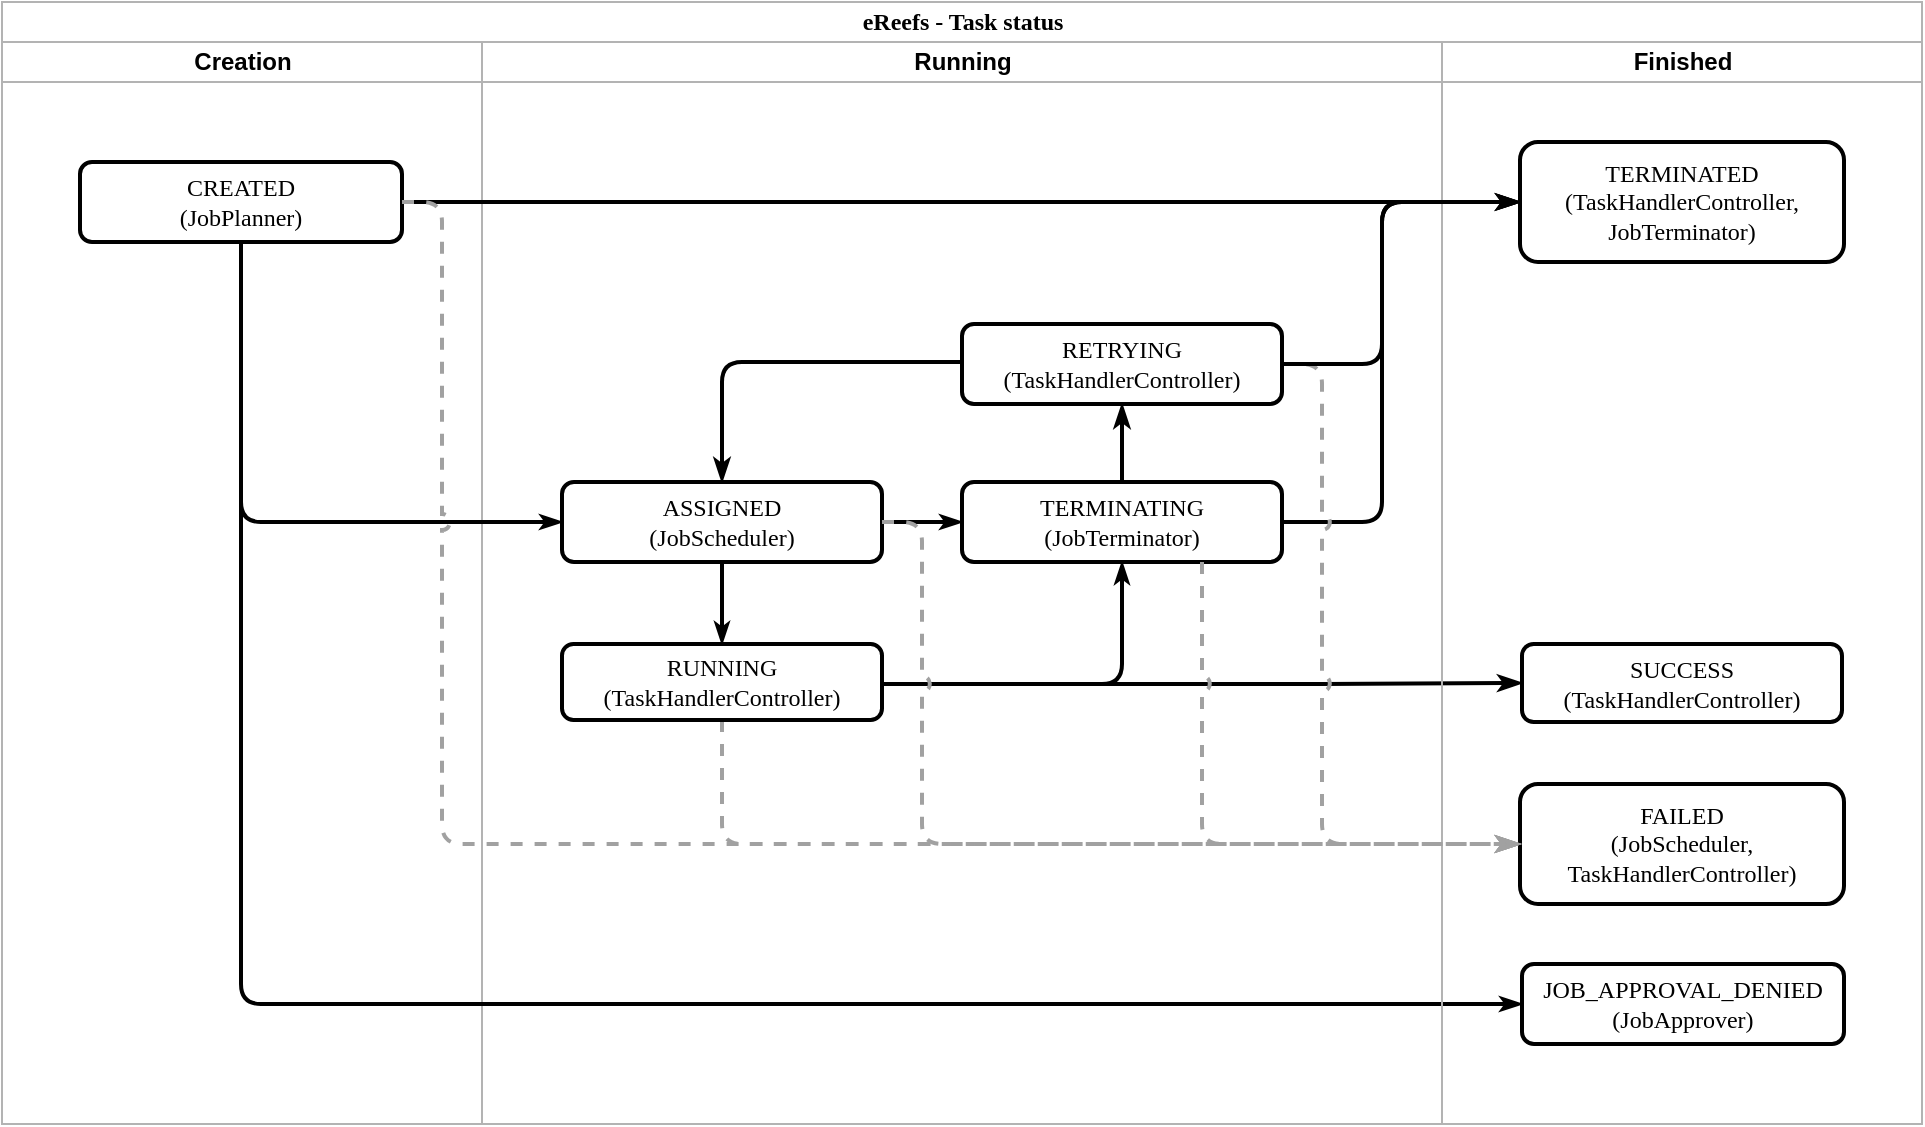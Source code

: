<mxfile pages="1" version="11.2.5" type="device"><diagram name="Page-1" id="74e2e168-ea6b-b213-b513-2b3c1d86103e"><mxGraphModel dx="1541" dy="1056" grid="1" gridSize="10" guides="1" tooltips="1" connect="1" arrows="1" fold="1" page="1" pageScale="1" pageWidth="1100" pageHeight="850" background="#ffffff" math="0" shadow="0"><root><mxCell id="0"/><mxCell id="1" parent="0"/><mxCell id="77e6c97f196da883-1" value="eReefs - Task status" style="swimlane;html=1;childLayout=stackLayout;startSize=20;rounded=0;shadow=0;labelBackgroundColor=none;strokeColor=#B3B3B3;strokeWidth=1;fillColor=#ffffff;fontFamily=Verdana;fontSize=12;fontColor=#000000;align=center;" parent="1" vertex="1"><mxGeometry x="40" y="39" width="960" height="561" as="geometry"/></mxCell><mxCell id="8aCz48Hem7LdCuKCrwTs-20" value="" style="edgeStyle=orthogonalEdgeStyle;rounded=1;orthogonalLoop=1;jettySize=auto;html=1;fontSize=12;entryX=0;entryY=0.5;entryDx=0;entryDy=0;strokeWidth=2;endArrow=classicThin;endFill=1;" parent="77e6c97f196da883-1" target="8aCz48Hem7LdCuKCrwTs-19" edge="1"><mxGeometry relative="1" as="geometry"><mxPoint x="550" y="341" as="sourcePoint"/><mxPoint x="620" y="345" as="targetPoint"/><Array as="points"><mxPoint x="650" y="341"/><mxPoint x="650" y="341"/></Array></mxGeometry></mxCell><mxCell id="9rrGnNiMVKGhS9fOznVW-1" value="Creation" style="swimlane;html=1;startSize=20;fontSize=12;strokeColor=#B3B3B3;" parent="77e6c97f196da883-1" vertex="1"><mxGeometry y="20" width="240" height="541" as="geometry"/></mxCell><mxCell id="77e6c97f196da883-8" value="CREATED&lt;br&gt;(JobPlanner)" style="rounded=1;whiteSpace=wrap;html=1;shadow=0;labelBackgroundColor=none;strokeColor=#000000;strokeWidth=2;fillColor=#ffffff;fontFamily=Verdana;fontSize=12;fontColor=#000000;align=center;fontStyle=0" parent="9rrGnNiMVKGhS9fOznVW-1" vertex="1"><mxGeometry x="39" y="60" width="161" height="40" as="geometry"/></mxCell><mxCell id="77e6c97f196da883-28" style="edgeStyle=orthogonalEdgeStyle;rounded=1;html=1;labelBackgroundColor=none;startArrow=none;startFill=0;startSize=5;endArrow=classicThin;endFill=1;endSize=5;jettySize=auto;orthogonalLoop=1;strokeColor=#000000;strokeWidth=1;fontFamily=Verdana;fontSize=8;fontColor=#000000;" parent="77e6c97f196da883-1" edge="1"><mxGeometry relative="1" as="geometry"><mxPoint x="120" y="205" as="sourcePoint"/></mxGeometry></mxCell><mxCell id="77e6c97f196da883-31" style="edgeStyle=orthogonalEdgeStyle;rounded=1;html=1;labelBackgroundColor=none;startArrow=none;startFill=0;startSize=5;endArrow=classicThin;endFill=1;endSize=5;jettySize=auto;orthogonalLoop=1;strokeColor=#000000;strokeWidth=1;fontFamily=Verdana;fontSize=8;fontColor=#000000;" parent="77e6c97f196da883-1" edge="1"><mxGeometry relative="1" as="geometry"><mxPoint x="70" y="235" as="targetPoint"/></mxGeometry></mxCell><mxCell id="77e6c97f196da883-32" style="edgeStyle=orthogonalEdgeStyle;rounded=1;html=1;labelBackgroundColor=none;startArrow=none;startFill=0;startSize=5;endArrow=classicThin;endFill=1;endSize=5;jettySize=auto;orthogonalLoop=1;strokeColor=#000000;strokeWidth=1;fontFamily=Verdana;fontSize=8;fontColor=#000000;" parent="77e6c97f196da883-1" edge="1"><mxGeometry relative="1" as="geometry"><Array as="points"><mxPoint x="20" y="690"/><mxPoint x="20" y="370"/><mxPoint x="70" y="370"/></Array><mxPoint x="70" y="235" as="targetPoint"/></mxGeometry></mxCell><mxCell id="107ba76e4e335f99-5" style="edgeStyle=orthogonalEdgeStyle;rounded=1;html=1;labelBackgroundColor=none;startArrow=none;startFill=0;startSize=5;endArrow=classicThin;endFill=1;endSize=5;jettySize=auto;orthogonalLoop=1;strokeColor=#000000;strokeWidth=1;fontFamily=Verdana;fontSize=8;fontColor=#000000;" parent="77e6c97f196da883-1" edge="1"><mxGeometry relative="1" as="geometry"><Array as="points"><mxPoint x="80" y="650"/><mxPoint x="490" y="650"/><mxPoint x="490" y="610"/></Array><mxPoint x="80" y="640" as="sourcePoint"/></mxGeometry></mxCell><mxCell id="107ba76e4e335f99-6" style="edgeStyle=orthogonalEdgeStyle;rounded=1;html=1;labelBackgroundColor=none;startArrow=none;startFill=0;startSize=5;endArrow=classicThin;endFill=1;endSize=5;jettySize=auto;orthogonalLoop=1;strokeColor=#000000;strokeWidth=1;fontFamily=Verdana;fontSize=8;fontColor=#000000;" parent="77e6c97f196da883-1" edge="1"><mxGeometry relative="1" as="geometry"><mxPoint x="600" y="610" as="sourcePoint"/></mxGeometry></mxCell><mxCell id="8aCz48Hem7LdCuKCrwTs-17" value="" style="edgeStyle=orthogonalEdgeStyle;rounded=1;orthogonalLoop=1;jettySize=auto;html=1;fontSize=12;strokeWidth=2;endArrow=classicThin;endFill=1;entryX=0;entryY=0.5;entryDx=0;entryDy=0;jumpStyle=arc;strokeColor=#A1A1A1;dashed=1;" parent="77e6c97f196da883-1" source="8aCz48Hem7LdCuKCrwTs-14" target="8aCz48Hem7LdCuKCrwTs-16" edge="1"><mxGeometry relative="1" as="geometry"><mxPoint x="610" y="420" as="sourcePoint"/><mxPoint x="650" y="401" as="targetPoint"/><Array as="points"><mxPoint x="360" y="421"/></Array></mxGeometry></mxCell><mxCell id="77e6c97f196da883-3" value="Running" style="swimlane;html=1;startSize=20;strokeColor=#B3B3B3;" parent="77e6c97f196da883-1" vertex="1"><mxGeometry x="240" y="20" width="480" height="541" as="geometry"/></mxCell><mxCell id="8aCz48Hem7LdCuKCrwTs-18" style="edgeStyle=orthogonalEdgeStyle;rounded=1;html=1;labelBackgroundColor=none;startArrow=none;startFill=0;startSize=5;endArrow=classicThin;endFill=1;endSize=5;jettySize=auto;orthogonalLoop=1;strokeColor=#000000;strokeWidth=2;fontFamily=Verdana;fontSize=8;fontColor=#000000;jumpSize=14;" parent="77e6c97f196da883-3" source="8aCz48Hem7LdCuKCrwTs-14" target="8aCz48Hem7LdCuKCrwTs-5" edge="1"><mxGeometry relative="1" as="geometry"><mxPoint x="206" y="358" as="sourcePoint"/><mxPoint x="451" y="158" as="targetPoint"/><Array as="points"><mxPoint x="320" y="321"/></Array></mxGeometry></mxCell><mxCell id="8aCz48Hem7LdCuKCrwTs-1" value="ASSIGNED&lt;br&gt;(JobScheduler)" style="rounded=1;whiteSpace=wrap;html=1;shadow=0;labelBackgroundColor=none;strokeColor=#000000;strokeWidth=2;fillColor=#ffffff;fontFamily=Verdana;fontSize=12;fontColor=#000000;align=center;fontStyle=0" parent="77e6c97f196da883-3" vertex="1"><mxGeometry x="40" y="220" width="160" height="40" as="geometry"/></mxCell><mxCell id="8aCz48Hem7LdCuKCrwTs-14" value="RUNNING&lt;br&gt;(TaskHandlerController)" style="rounded=1;whiteSpace=wrap;html=1;shadow=0;labelBackgroundColor=none;strokeColor=#000000;strokeWidth=2;fillColor=#ffffff;fontFamily=Verdana;fontSize=12;fontColor=#000000;align=center;fontStyle=0" parent="77e6c97f196da883-3" vertex="1"><mxGeometry x="40" y="301" width="160" height="38" as="geometry"/></mxCell><mxCell id="8aCz48Hem7LdCuKCrwTs-21" style="edgeStyle=orthogonalEdgeStyle;rounded=1;html=1;labelBackgroundColor=none;startArrow=none;startFill=0;startSize=5;endArrow=classicThin;endFill=1;endSize=5;jettySize=auto;orthogonalLoop=1;strokeColor=#000000;strokeWidth=2;fontFamily=Verdana;fontSize=8;fontColor=#000000;exitX=0.5;exitY=1;exitDx=0;exitDy=0;" parent="77e6c97f196da883-3" source="8aCz48Hem7LdCuKCrwTs-1" target="8aCz48Hem7LdCuKCrwTs-14" edge="1"><mxGeometry relative="1" as="geometry"><mxPoint x="221" y="568" as="sourcePoint"/><mxPoint x="310" y="255" as="targetPoint"/><Array as="points"><mxPoint x="120" y="291"/><mxPoint x="120" y="291"/></Array></mxGeometry></mxCell><mxCell id="8aCz48Hem7LdCuKCrwTs-5" value="TERMINATING&lt;br&gt;(JobTerminator)" style="rounded=1;whiteSpace=wrap;html=1;shadow=0;labelBackgroundColor=none;strokeColor=#000000;strokeWidth=2;fillColor=#ffffff;fontFamily=Verdana;fontSize=12;fontColor=#000000;align=center;fontStyle=0" parent="77e6c97f196da883-3" vertex="1"><mxGeometry x="240" y="220" width="160" height="40" as="geometry"/></mxCell><mxCell id="8aCz48Hem7LdCuKCrwTs-9" style="edgeStyle=orthogonalEdgeStyle;rounded=1;html=1;labelBackgroundColor=none;startArrow=none;startFill=0;startSize=5;endArrow=classicThin;endFill=1;endSize=5;jettySize=auto;orthogonalLoop=1;strokeColor=#000000;strokeWidth=2;fontFamily=Verdana;fontSize=8;fontColor=#000000;" parent="77e6c97f196da883-3" source="8aCz48Hem7LdCuKCrwTs-1" target="8aCz48Hem7LdCuKCrwTs-5" edge="1"><mxGeometry relative="1" as="geometry"><mxPoint x="-29" y="0.5" as="sourcePoint"/><mxPoint x="370" y="150" as="targetPoint"/><Array as="points"><mxPoint x="190" y="241"/><mxPoint x="190" y="241"/></Array></mxGeometry></mxCell><mxCell id="M7hGWuqCgZcWuEHycpd4-1" value="RETRYING&lt;br&gt;(TaskHandlerController)" style="rounded=1;whiteSpace=wrap;html=1;shadow=0;labelBackgroundColor=none;strokeColor=#000000;strokeWidth=2;fillColor=#ffffff;fontFamily=Verdana;fontSize=12;fontColor=#000000;align=center;fontStyle=0" parent="77e6c97f196da883-3" vertex="1"><mxGeometry x="240" y="141" width="160" height="40" as="geometry"/></mxCell><mxCell id="M7hGWuqCgZcWuEHycpd4-4" value="" style="edgeStyle=orthogonalEdgeStyle;rounded=1;orthogonalLoop=1;jettySize=auto;html=1;fontSize=12;strokeWidth=2;endArrow=classicThin;endFill=1;" parent="77e6c97f196da883-3" source="M7hGWuqCgZcWuEHycpd4-1" target="8aCz48Hem7LdCuKCrwTs-1" edge="1"><mxGeometry relative="1" as="geometry"><mxPoint x="711" y="338" as="sourcePoint"/><mxPoint x="789" y="338" as="targetPoint"/><Array as="points"><mxPoint x="120" y="160"/></Array></mxGeometry></mxCell><mxCell id="M7hGWuqCgZcWuEHycpd4-3" value="" style="edgeStyle=orthogonalEdgeStyle;rounded=1;orthogonalLoop=1;jettySize=auto;html=1;fontSize=12;strokeWidth=2;endArrow=classicThin;endFill=1;" parent="77e6c97f196da883-3" source="8aCz48Hem7LdCuKCrwTs-5" target="M7hGWuqCgZcWuEHycpd4-1" edge="1"><mxGeometry relative="1" as="geometry"><mxPoint x="211" y="328" as="sourcePoint"/><mxPoint x="289" y="328" as="targetPoint"/><Array as="points"><mxPoint x="320" y="211"/><mxPoint x="320" y="211"/></Array></mxGeometry></mxCell><mxCell id="77e6c97f196da883-26" style="edgeStyle=orthogonalEdgeStyle;rounded=1;html=1;labelBackgroundColor=none;startArrow=none;startFill=0;startSize=5;endArrow=classicThin;endFill=1;endSize=5;jettySize=auto;orthogonalLoop=1;strokeColor=#000000;strokeWidth=2;fontFamily=Verdana;fontSize=8;fontColor=#000000;" parent="77e6c97f196da883-1" source="77e6c97f196da883-8" target="8aCz48Hem7LdCuKCrwTs-1" edge="1"><mxGeometry relative="1" as="geometry"><mxPoint x="190" y="170" as="targetPoint"/><Array as="points"><mxPoint x="120" y="260"/></Array></mxGeometry></mxCell><mxCell id="8aCz48Hem7LdCuKCrwTs-10" style="edgeStyle=orthogonalEdgeStyle;rounded=1;html=1;labelBackgroundColor=none;startArrow=none;startFill=0;startSize=5;endArrow=classicThin;endFill=1;endSize=5;jettySize=auto;orthogonalLoop=1;strokeColor=#000000;strokeWidth=2;fontFamily=Verdana;fontSize=8;fontColor=#000000;exitX=1;exitY=0.5;exitDx=0;exitDy=0;" parent="77e6c97f196da883-1" source="77e6c97f196da883-8" target="8aCz48Hem7LdCuKCrwTs-7" edge="1"><mxGeometry relative="1" as="geometry"><mxPoint x="446" y="208" as="sourcePoint"/><mxPoint x="779" y="105" as="targetPoint"/><Array as="points"><mxPoint x="650" y="100"/><mxPoint x="650" y="100"/></Array></mxGeometry></mxCell><mxCell id="9rrGnNiMVKGhS9fOznVW-3" style="edgeStyle=orthogonalEdgeStyle;rounded=1;html=1;labelBackgroundColor=none;startArrow=none;startFill=0;startSize=5;endArrow=classicThin;endFill=1;endSize=5;jettySize=auto;orthogonalLoop=1;strokeColor=#000000;strokeWidth=2;fontFamily=Verdana;fontSize=8;fontColor=#000000;entryX=0;entryY=0.5;entryDx=0;entryDy=0;" parent="77e6c97f196da883-1" source="77e6c97f196da883-8" target="9rrGnNiMVKGhS9fOznVW-2" edge="1"><mxGeometry relative="1" as="geometry"><mxPoint x="534" y="188" as="targetPoint"/><Array as="points"><mxPoint x="120" y="501"/></Array><mxPoint x="211" y="108" as="sourcePoint"/></mxGeometry></mxCell><mxCell id="8aCz48Hem7LdCuKCrwTs-8" value="" style="edgeStyle=orthogonalEdgeStyle;rounded=1;orthogonalLoop=1;jettySize=auto;html=1;fontSize=12;strokeWidth=2;endArrow=classicThin;endFill=1;" parent="77e6c97f196da883-1" source="8aCz48Hem7LdCuKCrwTs-5" target="8aCz48Hem7LdCuKCrwTs-7" edge="1"><mxGeometry relative="1" as="geometry"><Array as="points"><mxPoint x="690" y="260"/><mxPoint x="690" y="100"/></Array><mxPoint x="432" y="144" as="sourcePoint"/></mxGeometry></mxCell><mxCell id="77e6c97f196da883-5" value="Finished" style="swimlane;html=1;startSize=20;strokeColor=#B3B3B3;" parent="77e6c97f196da883-1" vertex="1"><mxGeometry x="720" y="20" width="240" height="541" as="geometry"/></mxCell><mxCell id="77e6c97f196da883-34" style="edgeStyle=orthogonalEdgeStyle;rounded=1;html=1;labelBackgroundColor=none;startArrow=none;startFill=0;startSize=5;endArrow=classicThin;endFill=1;endSize=5;jettySize=auto;orthogonalLoop=1;strokeColor=#000000;strokeWidth=1;fontFamily=Verdana;fontSize=8;fontColor=#000000;" parent="77e6c97f196da883-5" edge="1"><mxGeometry relative="1" as="geometry"><mxPoint x="80" y="320" as="targetPoint"/></mxGeometry></mxCell><mxCell id="77e6c97f196da883-35" style="edgeStyle=orthogonalEdgeStyle;rounded=1;html=1;labelBackgroundColor=none;startArrow=none;startFill=0;startSize=5;endArrow=classicThin;endFill=1;endSize=5;jettySize=auto;orthogonalLoop=1;strokeColor=#000000;strokeWidth=1;fontFamily=Verdana;fontSize=8;fontColor=#000000;" parent="77e6c97f196da883-5" edge="1"><mxGeometry relative="1" as="geometry"><mxPoint x="80" y="400" as="targetPoint"/></mxGeometry></mxCell><mxCell id="77e6c97f196da883-36" style="edgeStyle=orthogonalEdgeStyle;rounded=1;html=1;labelBackgroundColor=none;startArrow=none;startFill=0;startSize=5;endArrow=classicThin;endFill=1;endSize=5;jettySize=auto;orthogonalLoop=1;strokeColor=#000000;strokeWidth=1;fontFamily=Verdana;fontSize=8;fontColor=#000000;" parent="77e6c97f196da883-5" edge="1"><mxGeometry relative="1" as="geometry"><mxPoint x="80" y="620" as="sourcePoint"/></mxGeometry></mxCell><mxCell id="8aCz48Hem7LdCuKCrwTs-7" value="TERMINATED&lt;br&gt;(TaskHandlerController, JobTerminator)" style="rounded=1;whiteSpace=wrap;html=1;shadow=0;labelBackgroundColor=none;strokeColor=#000000;strokeWidth=2;fillColor=#ffffff;fontFamily=Verdana;fontSize=12;fontColor=#000000;align=center;fontStyle=0" parent="77e6c97f196da883-5" vertex="1"><mxGeometry x="39" y="50" width="162" height="60" as="geometry"/></mxCell><mxCell id="8aCz48Hem7LdCuKCrwTs-19" value="SUCCESS&lt;br&gt;(TaskHandlerController)" style="rounded=1;whiteSpace=wrap;html=1;shadow=0;labelBackgroundColor=none;strokeColor=#000000;strokeWidth=2;fillColor=#ffffff;fontFamily=Verdana;fontSize=12;fontColor=#000000;align=center;fontStyle=0" parent="77e6c97f196da883-5" vertex="1"><mxGeometry x="40" y="301" width="160" height="39" as="geometry"/></mxCell><mxCell id="8aCz48Hem7LdCuKCrwTs-16" value="FAILED&lt;br&gt;(JobScheduler, TaskHandlerController)" style="rounded=1;whiteSpace=wrap;html=1;shadow=0;labelBackgroundColor=none;strokeColor=#000000;strokeWidth=2;fillColor=#ffffff;fontFamily=Verdana;fontSize=12;fontColor=#000000;align=center;fontStyle=0" parent="77e6c97f196da883-5" vertex="1"><mxGeometry x="39" y="371" width="162" height="60" as="geometry"/></mxCell><mxCell id="9rrGnNiMVKGhS9fOznVW-2" value="&lt;div&gt;JOB_APPROVAL_DENIED&lt;br&gt;(JobApprover)&lt;/div&gt;" style="rounded=1;whiteSpace=wrap;html=1;shadow=0;labelBackgroundColor=none;strokeColor=#000000;strokeWidth=2;fillColor=#ffffff;fontFamily=Verdana;fontSize=12;fontColor=#000000;align=center;fontStyle=0" parent="77e6c97f196da883-5" vertex="1"><mxGeometry x="40" y="461" width="161" height="40" as="geometry"/></mxCell><mxCell id="p-Abix6OyCd9-s5d5WZc-2" value="" style="edgeStyle=orthogonalEdgeStyle;rounded=1;orthogonalLoop=1;jettySize=auto;html=1;fontSize=12;strokeWidth=2;endArrow=classicThin;endFill=1;jumpStyle=arc;strokeColor=#A1A1A1;dashed=1;" parent="77e6c97f196da883-1" source="M7hGWuqCgZcWuEHycpd4-1" target="8aCz48Hem7LdCuKCrwTs-16" edge="1"><mxGeometry relative="1" as="geometry"><mxPoint x="450" y="269.833" as="sourcePoint"/><mxPoint x="769" y="430.667" as="targetPoint"/><Array as="points"><mxPoint x="660" y="181"/><mxPoint x="660" y="421"/></Array></mxGeometry></mxCell><mxCell id="p-Abix6OyCd9-s5d5WZc-3" value="" style="edgeStyle=orthogonalEdgeStyle;rounded=1;orthogonalLoop=1;jettySize=auto;html=1;fontSize=12;strokeWidth=2;endArrow=classicThin;endFill=1;jumpStyle=arc;strokeColor=#A1A1A1;dashed=1;" parent="77e6c97f196da883-1" source="8aCz48Hem7LdCuKCrwTs-5" target="8aCz48Hem7LdCuKCrwTs-16" edge="1"><mxGeometry relative="1" as="geometry"><mxPoint x="460" y="279.833" as="sourcePoint"/><mxPoint x="779" y="440.667" as="targetPoint"/><Array as="points"><mxPoint x="600" y="421"/></Array></mxGeometry></mxCell><mxCell id="byWPQrnRaAr6MFWY4bTB-1" value="" style="edgeStyle=orthogonalEdgeStyle;rounded=1;orthogonalLoop=1;jettySize=auto;html=1;fontSize=12;strokeWidth=2;endArrow=classicThin;endFill=1;jumpStyle=arc;strokeColor=#A1A1A1;dashed=1;" parent="77e6c97f196da883-1" source="77e6c97f196da883-8" target="8aCz48Hem7LdCuKCrwTs-16" edge="1"><mxGeometry relative="1" as="geometry"><mxPoint x="370" y="369" as="sourcePoint"/><mxPoint x="769" y="431" as="targetPoint"/><Array as="points"><mxPoint x="220" y="100"/><mxPoint x="220" y="421"/></Array></mxGeometry></mxCell><mxCell id="byWPQrnRaAr6MFWY4bTB-3" value="" style="edgeStyle=orthogonalEdgeStyle;rounded=1;orthogonalLoop=1;jettySize=auto;html=1;fontSize=12;strokeWidth=2;endArrow=classicThin;endFill=1;jumpStyle=arc;strokeColor=#A1A1A1;dashed=1;" parent="77e6c97f196da883-1" source="8aCz48Hem7LdCuKCrwTs-1" target="8aCz48Hem7LdCuKCrwTs-16" edge="1"><mxGeometry relative="1" as="geometry"><mxPoint x="459.944" y="290.5" as="sourcePoint"/><mxPoint x="619" y="431.389" as="targetPoint"/><Array as="points"><mxPoint x="460" y="260"/><mxPoint x="460" y="421"/></Array></mxGeometry></mxCell><mxCell id="6GyM7IfB-fbUI-Yc-4SX-1" value="" style="edgeStyle=orthogonalEdgeStyle;rounded=1;orthogonalLoop=1;jettySize=auto;html=1;fontSize=12;strokeWidth=2;endArrow=classicThin;endFill=1;" edge="1" parent="77e6c97f196da883-1" source="M7hGWuqCgZcWuEHycpd4-1" target="8aCz48Hem7LdCuKCrwTs-7"><mxGeometry relative="1" as="geometry"><Array as="points"><mxPoint x="690" y="181"/><mxPoint x="690" y="100"/></Array><mxPoint x="650" y="270" as="sourcePoint"/><mxPoint x="769" y="110" as="targetPoint"/></mxGeometry></mxCell></root></mxGraphModel></diagram></mxfile>